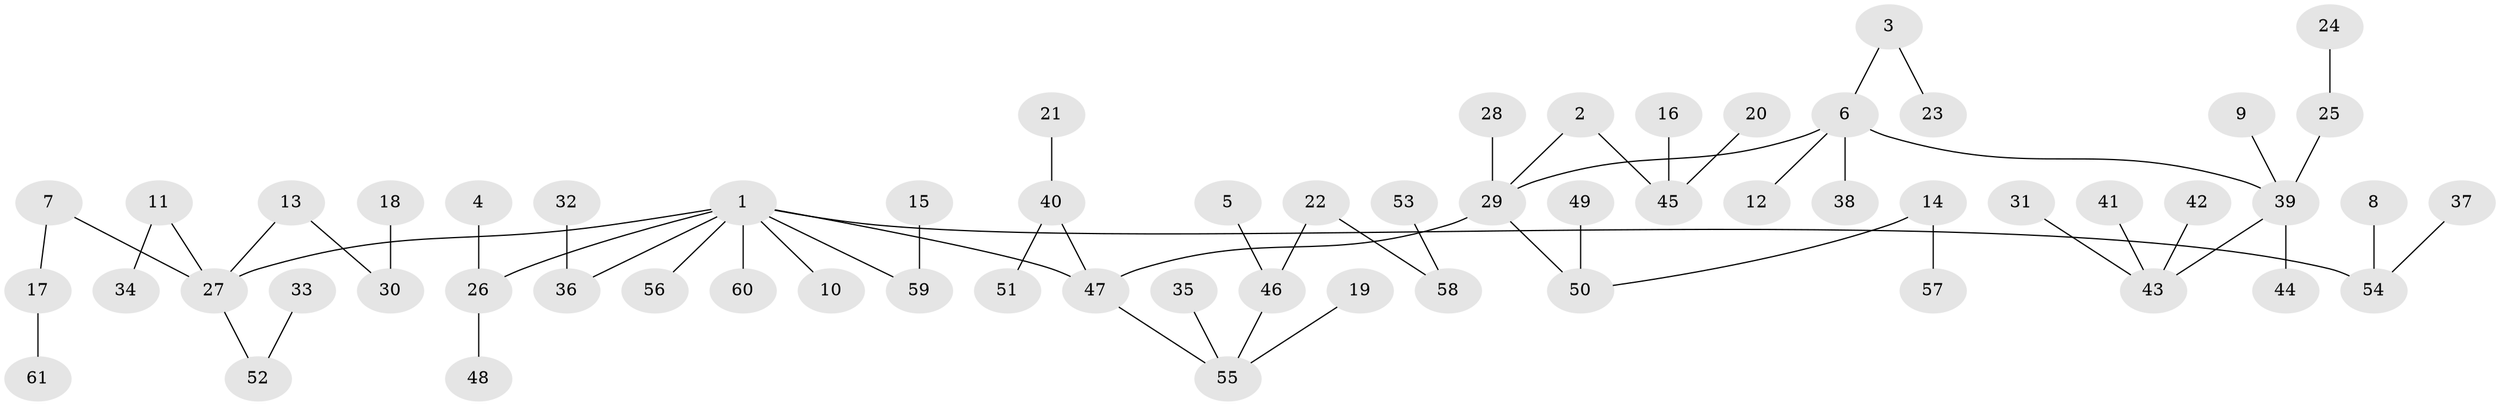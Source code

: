 // original degree distribution, {3: 0.09836065573770492, 4: 0.04918032786885246, 6: 0.040983606557377046, 2: 0.27049180327868855, 5: 0.040983606557377046, 1: 0.5}
// Generated by graph-tools (version 1.1) at 2025/26/03/09/25 03:26:31]
// undirected, 61 vertices, 60 edges
graph export_dot {
graph [start="1"]
  node [color=gray90,style=filled];
  1;
  2;
  3;
  4;
  5;
  6;
  7;
  8;
  9;
  10;
  11;
  12;
  13;
  14;
  15;
  16;
  17;
  18;
  19;
  20;
  21;
  22;
  23;
  24;
  25;
  26;
  27;
  28;
  29;
  30;
  31;
  32;
  33;
  34;
  35;
  36;
  37;
  38;
  39;
  40;
  41;
  42;
  43;
  44;
  45;
  46;
  47;
  48;
  49;
  50;
  51;
  52;
  53;
  54;
  55;
  56;
  57;
  58;
  59;
  60;
  61;
  1 -- 10 [weight=1.0];
  1 -- 26 [weight=1.0];
  1 -- 27 [weight=1.0];
  1 -- 36 [weight=1.0];
  1 -- 47 [weight=1.0];
  1 -- 54 [weight=1.0];
  1 -- 56 [weight=1.0];
  1 -- 59 [weight=1.0];
  1 -- 60 [weight=1.0];
  2 -- 29 [weight=1.0];
  2 -- 45 [weight=1.0];
  3 -- 6 [weight=1.0];
  3 -- 23 [weight=1.0];
  4 -- 26 [weight=1.0];
  5 -- 46 [weight=1.0];
  6 -- 12 [weight=1.0];
  6 -- 29 [weight=1.0];
  6 -- 38 [weight=1.0];
  6 -- 39 [weight=1.0];
  7 -- 17 [weight=1.0];
  7 -- 27 [weight=1.0];
  8 -- 54 [weight=1.0];
  9 -- 39 [weight=1.0];
  11 -- 27 [weight=1.0];
  11 -- 34 [weight=1.0];
  13 -- 27 [weight=1.0];
  13 -- 30 [weight=1.0];
  14 -- 50 [weight=1.0];
  14 -- 57 [weight=1.0];
  15 -- 59 [weight=1.0];
  16 -- 45 [weight=1.0];
  17 -- 61 [weight=1.0];
  18 -- 30 [weight=1.0];
  19 -- 55 [weight=1.0];
  20 -- 45 [weight=1.0];
  21 -- 40 [weight=1.0];
  22 -- 46 [weight=1.0];
  22 -- 58 [weight=1.0];
  24 -- 25 [weight=1.0];
  25 -- 39 [weight=1.0];
  26 -- 48 [weight=1.0];
  27 -- 52 [weight=1.0];
  28 -- 29 [weight=1.0];
  29 -- 47 [weight=1.0];
  29 -- 50 [weight=1.0];
  31 -- 43 [weight=1.0];
  32 -- 36 [weight=1.0];
  33 -- 52 [weight=1.0];
  35 -- 55 [weight=1.0];
  37 -- 54 [weight=1.0];
  39 -- 43 [weight=1.0];
  39 -- 44 [weight=1.0];
  40 -- 47 [weight=1.0];
  40 -- 51 [weight=1.0];
  41 -- 43 [weight=1.0];
  42 -- 43 [weight=1.0];
  46 -- 55 [weight=1.0];
  47 -- 55 [weight=1.0];
  49 -- 50 [weight=1.0];
  53 -- 58 [weight=1.0];
}
